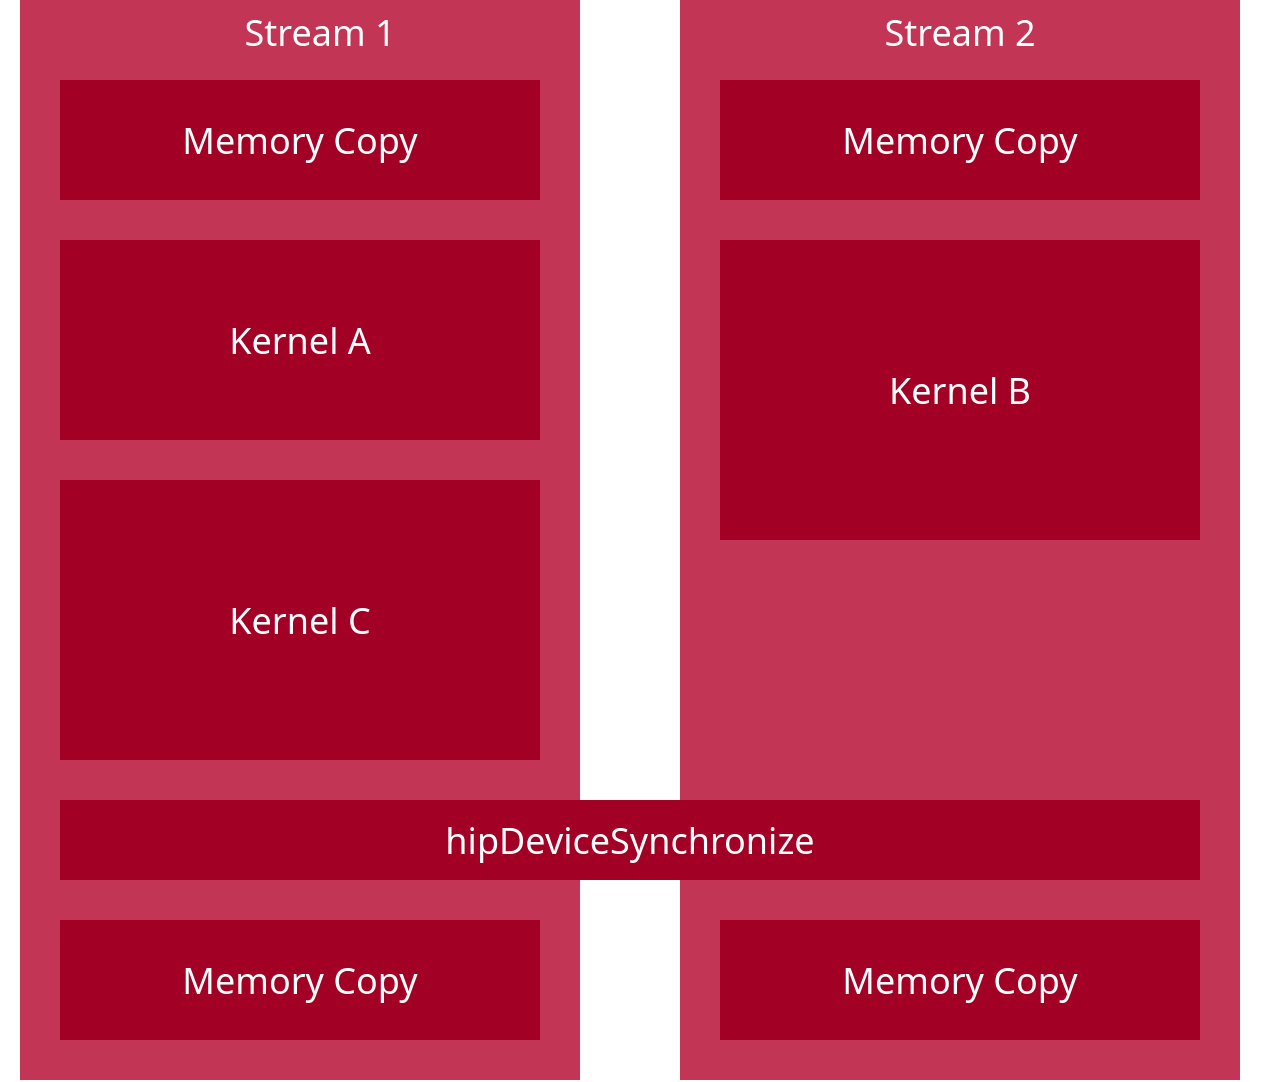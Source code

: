 <mxfile>
    <diagram id="zBbb_w2fufU70cdOGtND" name="1 oldal">
        <mxGraphModel dx="438" dy="902" grid="1" gridSize="10" guides="1" tooltips="1" connect="1" arrows="1" fold="1" page="1" pageScale="1" pageWidth="1200" pageHeight="1600" background="none" math="0" shadow="0">
            <root>
                <mxCell id="0"/>
                <mxCell id="1" parent="0"/>
                <mxCell id="5536" value="" style="rounded=0;fillColor=#C23555;fontColor=#FFFFFF;strokeColor=none;spacing=0;fontFamily=Segoe UI;fontSize=18;" parent="1" vertex="1">
                    <mxGeometry x="340" y="10" width="280" height="540" as="geometry"/>
                </mxCell>
                <mxCell id="1Txoek2s6jAQB3cqoh21-5821" value="" style="rounded=0;fillColor=#C23555;fontColor=#FFFFFF;strokeColor=none;spacing=0;fontFamily=Segoe UI;fontSize=18;" parent="1" vertex="1">
                    <mxGeometry x="10" y="10" width="280" height="540" as="geometry"/>
                </mxCell>
                <mxCell id="5401" value="Stream 1" style="text;strokeColor=none;fillColor=none;align=center;verticalAlign=middle;rounded=0;fontFamily=Segoe UI;fontSize=18;fontColor=#FFFFFF;" parent="1" vertex="1">
                    <mxGeometry y="10" width="320" height="30" as="geometry"/>
                </mxCell>
                <mxCell id="1Txoek2s6jAQB3cqoh21-5820" value="Kernel A" style="rounded=0;whiteSpace=wrap;html=1;fillColor=#A20025;fontColor=#FFFFFF;strokeColor=none;fontFamily=Segoe UI;fontSize=18;" parent="1" vertex="1">
                    <mxGeometry x="30" y="130" width="240" height="100" as="geometry"/>
                </mxCell>
                <mxCell id="1Txoek2s6jAQB3cqoh21-5819" value="Stream 2" style="text;strokeColor=none;fillColor=none;align=center;verticalAlign=middle;rounded=0;fontFamily=Segoe UI;fontSize=18;fontColor=#FFFFFF;" parent="1" vertex="1">
                    <mxGeometry x="320" y="10" width="320" height="30" as="geometry"/>
                </mxCell>
                <mxCell id="1Txoek2s6jAQB3cqoh21-5822" value="Memory Copy" style="rounded=0;whiteSpace=wrap;html=1;fillColor=#A20025;fontColor=#FFFFFF;strokeColor=none;fontFamily=Segoe UI;fontSize=18;" parent="1" vertex="1">
                    <mxGeometry x="30" y="50" width="240" height="60" as="geometry"/>
                </mxCell>
                <mxCell id="1Txoek2s6jAQB3cqoh21-5825" value="hipDeviceSynchronize" style="rounded=0;whiteSpace=wrap;html=1;fillColor=#A20025;fontColor=#FFFFFF;strokeColor=none;fontFamily=Segoe UI;fontSize=18;" parent="1" vertex="1">
                    <mxGeometry x="30" y="410" width="570" height="40" as="geometry"/>
                </mxCell>
                <mxCell id="1Txoek2s6jAQB3cqoh21-5826" value="Kernel B" style="rounded=0;whiteSpace=wrap;html=1;fillColor=#A20025;fontColor=#FFFFFF;strokeColor=none;fontFamily=Segoe UI;fontSize=18;" parent="1" vertex="1">
                    <mxGeometry x="360" y="130" width="240" height="150" as="geometry"/>
                </mxCell>
                <mxCell id="1Txoek2s6jAQB3cqoh21-5828" value="Kernel C" style="rounded=0;whiteSpace=wrap;html=1;fillColor=#A20025;fontColor=#FFFFFF;strokeColor=none;fontFamily=Segoe UI;fontSize=18;" parent="1" vertex="1">
                    <mxGeometry x="30" y="250" width="240" height="140" as="geometry"/>
                </mxCell>
                <mxCell id="5537" value="Memory Copy" style="rounded=0;whiteSpace=wrap;html=1;fillColor=#A20025;fontColor=#FFFFFF;strokeColor=none;fontFamily=Segoe UI;fontSize=18;" parent="1" vertex="1">
                    <mxGeometry x="360" y="50" width="240" height="60" as="geometry"/>
                </mxCell>
                <mxCell id="5538" value="Memory Copy" style="rounded=0;whiteSpace=wrap;html=1;fillColor=#A20025;fontColor=#FFFFFF;strokeColor=none;fontFamily=Segoe UI;fontSize=18;" parent="1" vertex="1">
                    <mxGeometry x="30" y="470" width="240" height="60" as="geometry"/>
                </mxCell>
                <mxCell id="5539" value="Memory Copy" style="rounded=0;whiteSpace=wrap;html=1;fillColor=#A20025;fontColor=#FFFFFF;strokeColor=none;fontFamily=Segoe UI;fontSize=18;" parent="1" vertex="1">
                    <mxGeometry x="360" y="470" width="240" height="60" as="geometry"/>
                </mxCell>
            </root>
        </mxGraphModel>
    </diagram>
</mxfile>